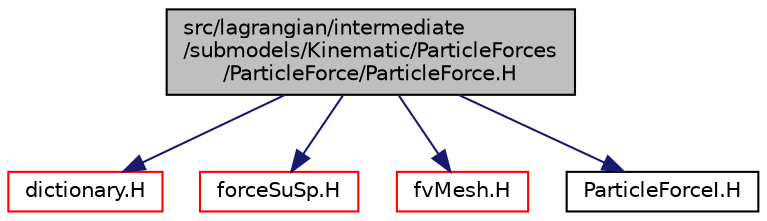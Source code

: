 digraph "src/lagrangian/intermediate/submodels/Kinematic/ParticleForces/ParticleForce/ParticleForce.H"
{
  bgcolor="transparent";
  edge [fontname="Helvetica",fontsize="10",labelfontname="Helvetica",labelfontsize="10"];
  node [fontname="Helvetica",fontsize="10",shape=record];
  Node1 [label="src/lagrangian/intermediate\l/submodels/Kinematic/ParticleForces\l/ParticleForce/ParticleForce.H",height=0.2,width=0.4,color="black", fillcolor="grey75", style="filled", fontcolor="black"];
  Node1 -> Node2 [color="midnightblue",fontsize="10",style="solid",fontname="Helvetica"];
  Node2 [label="dictionary.H",height=0.2,width=0.4,color="red",URL="$a08006.html"];
  Node1 -> Node3 [color="midnightblue",fontsize="10",style="solid",fontname="Helvetica"];
  Node3 [label="forceSuSp.H",height=0.2,width=0.4,color="red",URL="$a07007.html"];
  Node1 -> Node4 [color="midnightblue",fontsize="10",style="solid",fontname="Helvetica"];
  Node4 [label="fvMesh.H",height=0.2,width=0.4,color="red",URL="$a06042.html"];
  Node1 -> Node5 [color="midnightblue",fontsize="10",style="solid",fontname="Helvetica"];
  Node5 [label="ParticleForceI.H",height=0.2,width=0.4,color="black",URL="$a07027.html"];
}
